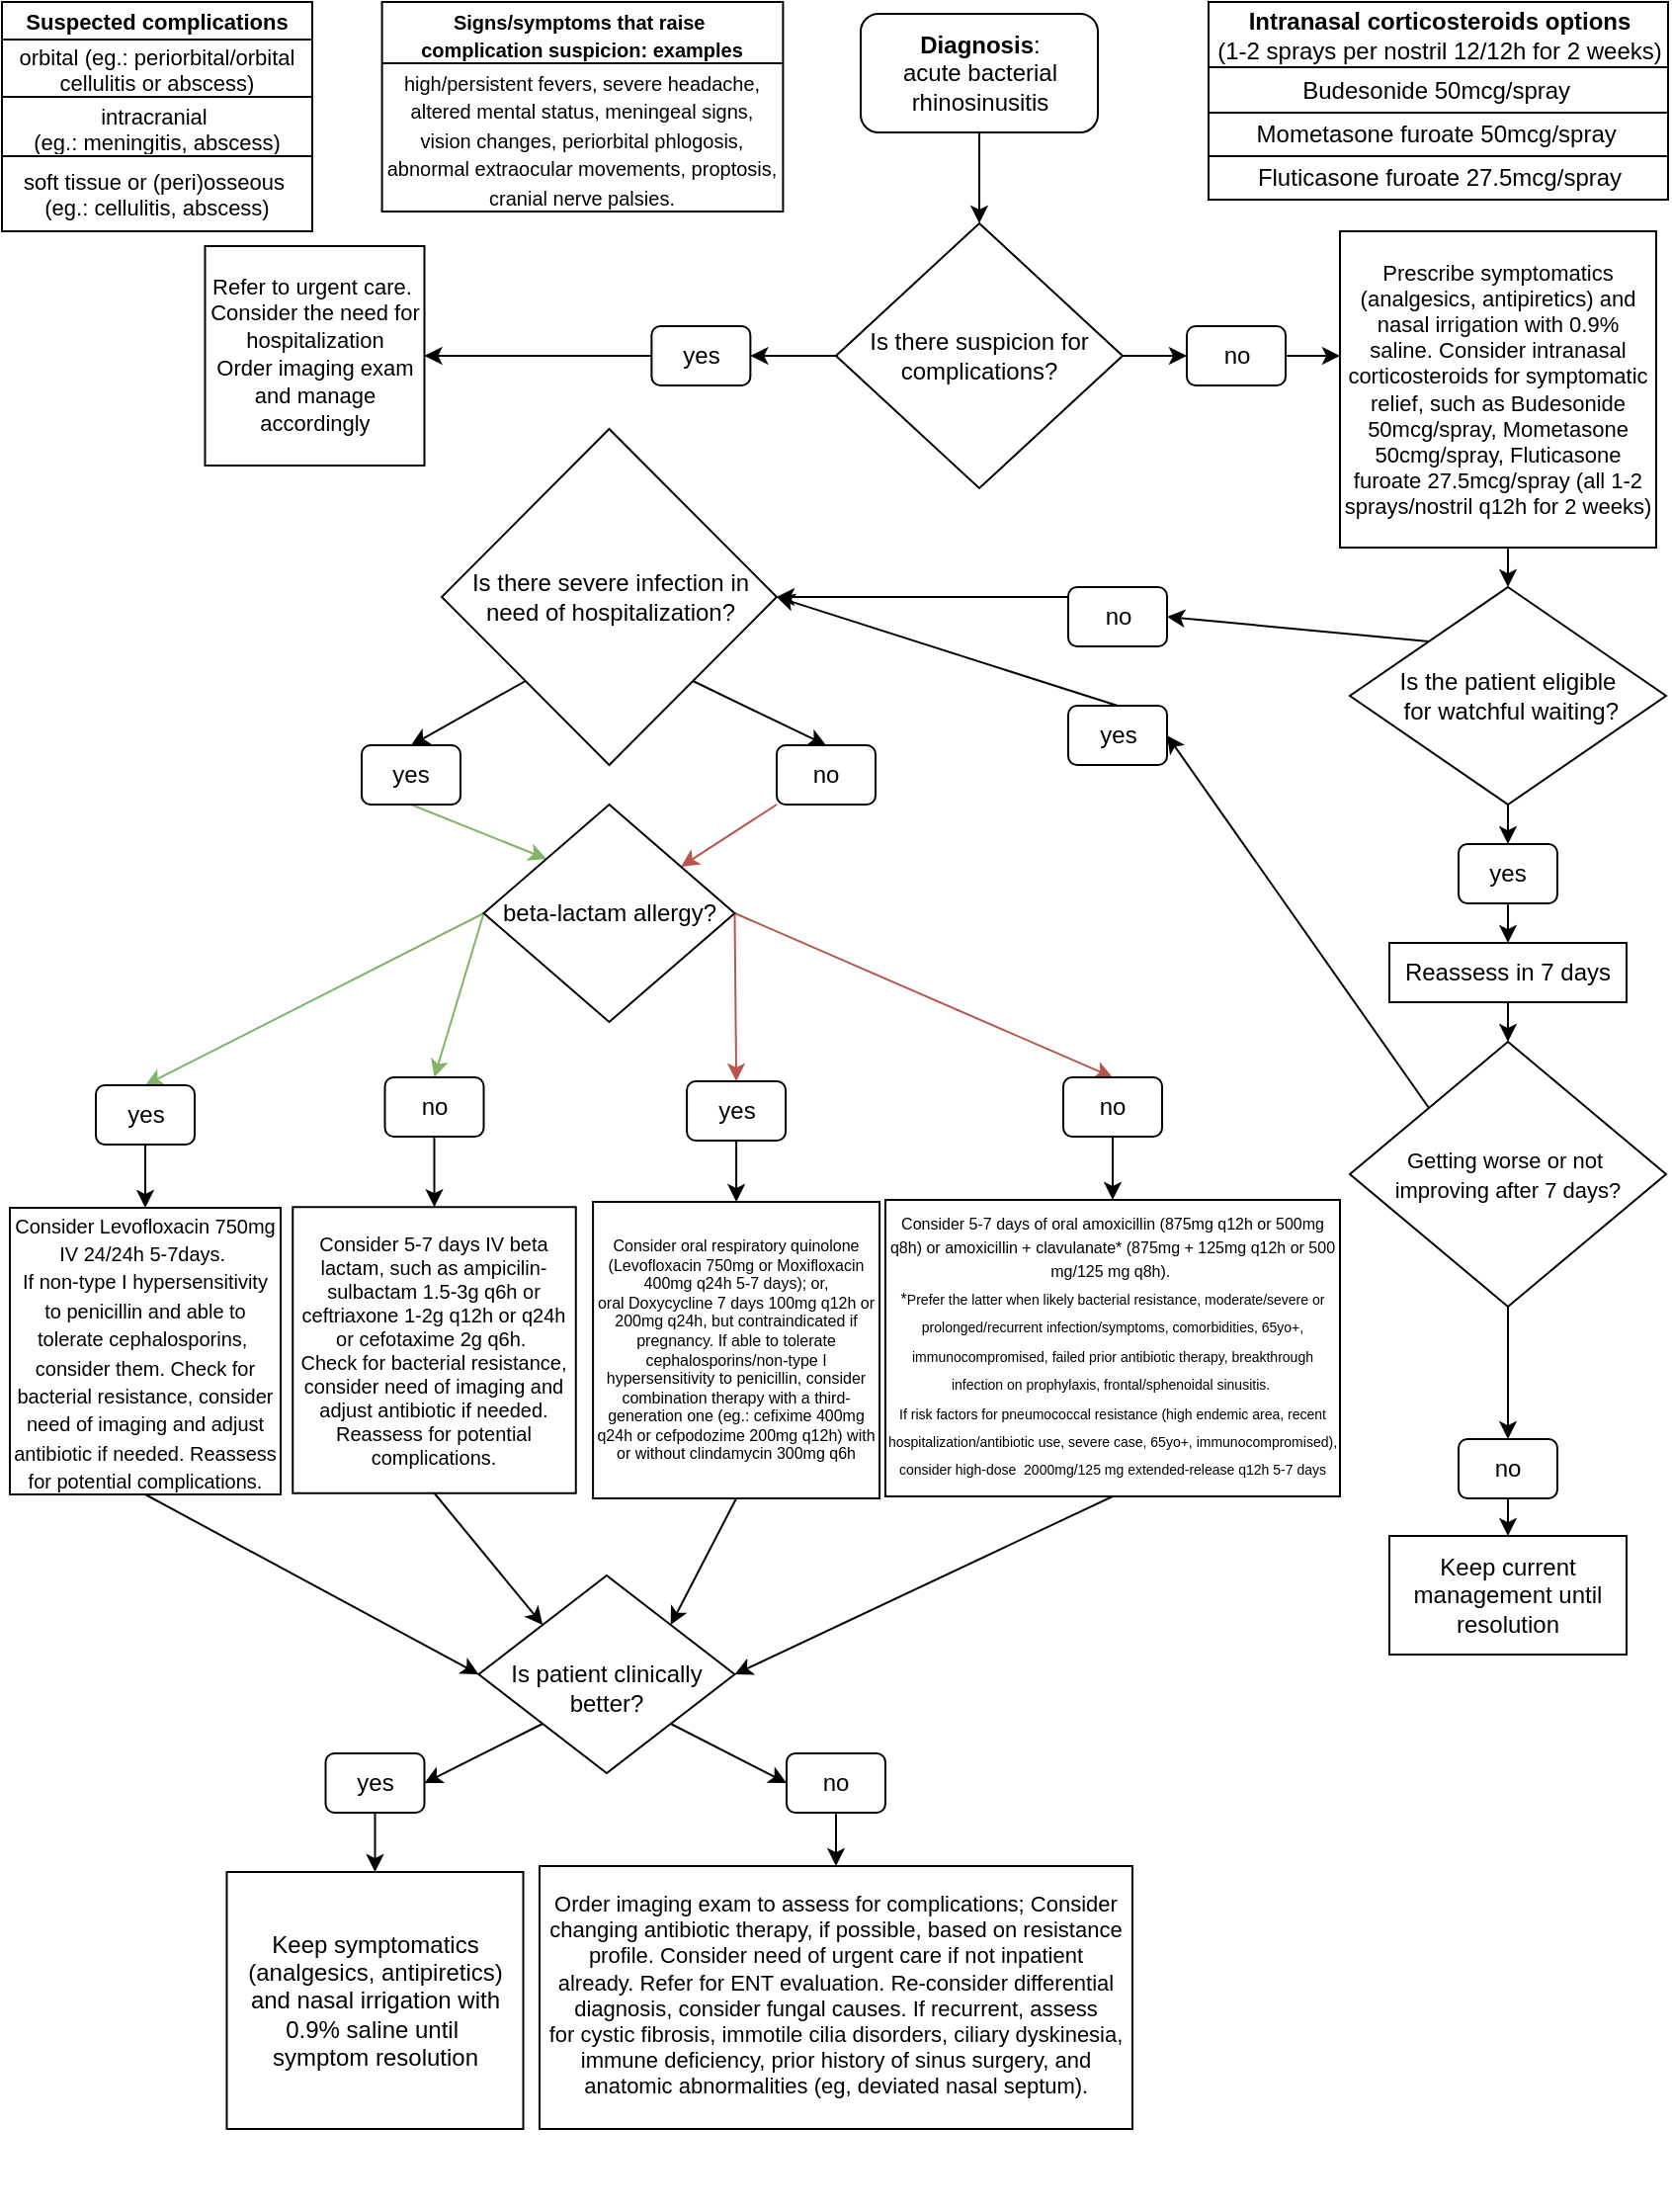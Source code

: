 <mxfile version="24.7.17">
  <diagram name="Page-1" id="KLtd4MFQh9ZuT6rouaQ0">
    <mxGraphModel dx="1224" dy="746" grid="1" gridSize="10" guides="1" tooltips="1" connect="1" arrows="1" fold="1" page="1" pageScale="1" pageWidth="850" pageHeight="1100" math="0" shadow="0">
      <root>
        <mxCell id="0" />
        <mxCell id="1" parent="0" />
        <mxCell id="6oquI3iziqroKtysEFZ_-6" style="rounded=0;orthogonalLoop=1;jettySize=auto;html=1;exitX=1;exitY=1;exitDx=0;exitDy=0;strokeColor=none;" parent="1" source="6oquI3iziqroKtysEFZ_-95" edge="1">
          <mxGeometry relative="1" as="geometry">
            <mxPoint x="651" y="487" as="targetPoint" />
            <mxPoint x="761" y="305" as="sourcePoint" />
          </mxGeometry>
        </mxCell>
        <mxCell id="lL0XIrcGaY90vHGLS-17-4" style="edgeStyle=orthogonalEdgeStyle;rounded=0;orthogonalLoop=1;jettySize=auto;html=1;exitX=0.5;exitY=1;exitDx=0;exitDy=0;entryX=0.5;entryY=0;entryDx=0;entryDy=0;" parent="1" source="6oquI3iziqroKtysEFZ_-29" target="6oquI3iziqroKtysEFZ_-83" edge="1">
          <mxGeometry relative="1" as="geometry" />
        </mxCell>
        <mxCell id="6oquI3iziqroKtysEFZ_-29" value="&lt;b&gt;&amp;nbsp; &amp;nbsp; &amp;nbsp; &amp;nbsp; Diagnosis&lt;/b&gt;: &amp;nbsp; &amp;nbsp; &amp;nbsp; &amp;nbsp; acute bacterial rhinosinusitis" style="rounded=1;whiteSpace=wrap;html=1;align=center;" parent="1" vertex="1">
          <mxGeometry x="437.5" y="10" width="120" height="60" as="geometry" />
        </mxCell>
        <mxCell id="lL0XIrcGaY90vHGLS-17-32" style="edgeStyle=orthogonalEdgeStyle;rounded=0;orthogonalLoop=1;jettySize=auto;html=1;exitX=0;exitY=0.5;exitDx=0;exitDy=0;entryX=1;entryY=0.5;entryDx=0;entryDy=0;" parent="1" source="6oquI3iziqroKtysEFZ_-83" target="6oquI3iziqroKtysEFZ_-84" edge="1">
          <mxGeometry relative="1" as="geometry" />
        </mxCell>
        <mxCell id="lL0XIrcGaY90vHGLS-17-33" style="edgeStyle=orthogonalEdgeStyle;rounded=0;orthogonalLoop=1;jettySize=auto;html=1;exitX=1;exitY=0.5;exitDx=0;exitDy=0;" parent="1" source="6oquI3iziqroKtysEFZ_-83" target="6oquI3iziqroKtysEFZ_-85" edge="1">
          <mxGeometry relative="1" as="geometry" />
        </mxCell>
        <mxCell id="6oquI3iziqroKtysEFZ_-83" value="Is there suspicion for complications?" style="rhombus;whiteSpace=wrap;html=1;" parent="1" vertex="1">
          <mxGeometry x="425" y="116" width="145" height="134" as="geometry" />
        </mxCell>
        <mxCell id="lL0XIrcGaY90vHGLS-17-11" style="edgeStyle=orthogonalEdgeStyle;rounded=0;orthogonalLoop=1;jettySize=auto;html=1;exitX=0;exitY=0.5;exitDx=0;exitDy=0;entryX=1;entryY=0.5;entryDx=0;entryDy=0;" parent="1" source="6oquI3iziqroKtysEFZ_-84" target="6oquI3iziqroKtysEFZ_-91" edge="1">
          <mxGeometry relative="1" as="geometry" />
        </mxCell>
        <mxCell id="6oquI3iziqroKtysEFZ_-84" value="yes" style="rounded=1;whiteSpace=wrap;html=1;" parent="1" vertex="1">
          <mxGeometry x="331.69" y="168" width="50" height="30" as="geometry" />
        </mxCell>
        <mxCell id="6oquI3iziqroKtysEFZ_-85" value="no" style="rounded=1;whiteSpace=wrap;html=1;" parent="1" vertex="1">
          <mxGeometry x="602.5" y="168" width="50" height="30" as="geometry" />
        </mxCell>
        <mxCell id="6oquI3iziqroKtysEFZ_-91" value="&lt;div style=&quot;font-size: 11px;&quot;&gt;&lt;font style=&quot;font-size: 11px;&quot;&gt;Refer to urgent care.&amp;nbsp;&lt;/font&gt;&lt;/div&gt;&lt;div style=&quot;font-size: 11px;&quot;&gt;&lt;font style=&quot;font-size: 11px;&quot;&gt;Consider the need for hospitalization&lt;/font&gt;&lt;/div&gt;&lt;font style=&quot;font-size: 11px;&quot;&gt;Order imaging exam and manage accordingly&lt;/font&gt;" style="whiteSpace=wrap;html=1;aspect=fixed;" parent="1" vertex="1">
          <mxGeometry x="105.75" y="127.5" width="111" height="111" as="geometry" />
        </mxCell>
        <mxCell id="lL0XIrcGaY90vHGLS-17-40" style="edgeStyle=orthogonalEdgeStyle;rounded=0;orthogonalLoop=1;jettySize=auto;html=1;exitX=0.5;exitY=1;exitDx=0;exitDy=0;entryX=0.5;entryY=0;entryDx=0;entryDy=0;" parent="1" source="6oquI3iziqroKtysEFZ_-94" target="6oquI3iziqroKtysEFZ_-95" edge="1">
          <mxGeometry relative="1" as="geometry" />
        </mxCell>
        <mxCell id="lL0XIrcGaY90vHGLS-17-98" style="rounded=0;orthogonalLoop=1;jettySize=auto;html=1;exitX=0;exitY=0;exitDx=0;exitDy=0;entryX=1;entryY=0.5;entryDx=0;entryDy=0;" parent="1" source="6oquI3iziqroKtysEFZ_-94" target="6oquI3iziqroKtysEFZ_-96" edge="1">
          <mxGeometry relative="1" as="geometry" />
        </mxCell>
        <mxCell id="6oquI3iziqroKtysEFZ_-94" value="Is the patient eligible&lt;div&gt;&amp;nbsp;for watchful waiting?&lt;/div&gt;" style="rhombus;whiteSpace=wrap;html=1;" parent="1" vertex="1">
          <mxGeometry x="685" y="300" width="160" height="110" as="geometry" />
        </mxCell>
        <mxCell id="lL0XIrcGaY90vHGLS-17-50" style="edgeStyle=orthogonalEdgeStyle;rounded=0;orthogonalLoop=1;jettySize=auto;html=1;exitX=0;exitY=0.5;exitDx=0;exitDy=0;entryX=1;entryY=0.5;entryDx=0;entryDy=0;" parent="1" source="6oquI3iziqroKtysEFZ_-96" target="l2N7j59_v2V8E63CawsU-12" edge="1">
          <mxGeometry relative="1" as="geometry">
            <Array as="points">
              <mxPoint x="543" y="305" />
            </Array>
          </mxGeometry>
        </mxCell>
        <mxCell id="6oquI3iziqroKtysEFZ_-96" value="no" style="rounded=1;whiteSpace=wrap;html=1;" parent="1" vertex="1">
          <mxGeometry x="542.5" y="300" width="50" height="30" as="geometry" />
        </mxCell>
        <mxCell id="lL0XIrcGaY90vHGLS-17-38" style="edgeStyle=orthogonalEdgeStyle;rounded=0;orthogonalLoop=1;jettySize=auto;html=1;exitX=0.5;exitY=1;exitDx=0;exitDy=0;entryX=0.5;entryY=0;entryDx=0;entryDy=0;" parent="1" source="6oquI3iziqroKtysEFZ_-99" target="6oquI3iziqroKtysEFZ_-94" edge="1">
          <mxGeometry relative="1" as="geometry" />
        </mxCell>
        <mxCell id="6oquI3iziqroKtysEFZ_-99" value="&lt;div style=&quot;font-size: 11px;&quot;&gt;&lt;span style=&quot;background-color: initial;&quot;&gt;Prescribe symptomatics&lt;/span&gt;&lt;br&gt;&lt;/div&gt;&lt;div style=&quot;font-size: 11px;&quot;&gt;&lt;font style=&quot;font-size: 11px;&quot;&gt;(analgesics, antipiretics) and nasal irrigation with 0.9% saline.&amp;nbsp;&lt;/font&gt;&lt;span style=&quot;text-align: start; background-color: initial;&quot;&gt;Consider intranasal corticosteroids for symptomatic relief, such as Budesonide 50mcg/spray,&amp;nbsp;&lt;/span&gt;&lt;span style=&quot;background-color: initial; text-align: start;&quot;&gt;Mometasone 50cmg/spray, Fluticasone furoate 27.5mcg/spray (all 1-2 sprays/nostril q12h for 2 weeks)&lt;/span&gt;&lt;/div&gt;" style="whiteSpace=wrap;html=1;aspect=fixed;align=center;" parent="1" vertex="1">
          <mxGeometry x="680" y="120" width="160" height="160" as="geometry" />
        </mxCell>
        <mxCell id="lL0XIrcGaY90vHGLS-17-42" style="edgeStyle=orthogonalEdgeStyle;rounded=0;orthogonalLoop=1;jettySize=auto;html=1;exitX=0.5;exitY=1;exitDx=0;exitDy=0;entryX=0.5;entryY=0;entryDx=0;entryDy=0;" parent="1" source="l2N7j59_v2V8E63CawsU-1" target="l2N7j59_v2V8E63CawsU-3" edge="1">
          <mxGeometry relative="1" as="geometry" />
        </mxCell>
        <mxCell id="lL0XIrcGaY90vHGLS-17-99" style="rounded=0;orthogonalLoop=1;jettySize=auto;html=1;exitX=0;exitY=0;exitDx=0;exitDy=0;entryX=1;entryY=0.5;entryDx=0;entryDy=0;" parent="1" source="l2N7j59_v2V8E63CawsU-1" target="l2N7j59_v2V8E63CawsU-2" edge="1">
          <mxGeometry relative="1" as="geometry" />
        </mxCell>
        <mxCell id="l2N7j59_v2V8E63CawsU-1" value="&lt;font style=&quot;font-size: 11px;&quot;&gt;Getting worse or&amp;nbsp;&lt;/font&gt;&lt;span style=&quot;font-size: 11px; background-color: initial;&quot;&gt;not&amp;nbsp;&lt;/span&gt;&lt;div&gt;&lt;span style=&quot;font-size: 11px; background-color: initial;&quot;&gt;improving after 7 days?&lt;/span&gt;&lt;/div&gt;" style="rhombus;whiteSpace=wrap;html=1;" parent="1" vertex="1">
          <mxGeometry x="685" y="530" width="160" height="134" as="geometry" />
        </mxCell>
        <mxCell id="lL0XIrcGaY90vHGLS-17-49" style="rounded=0;orthogonalLoop=1;jettySize=auto;html=1;exitX=0.5;exitY=0;exitDx=0;exitDy=0;entryX=1;entryY=0.5;entryDx=0;entryDy=0;" parent="1" source="l2N7j59_v2V8E63CawsU-2" target="l2N7j59_v2V8E63CawsU-12" edge="1">
          <mxGeometry relative="1" as="geometry" />
        </mxCell>
        <mxCell id="l2N7j59_v2V8E63CawsU-2" value="yes" style="rounded=1;whiteSpace=wrap;html=1;" parent="1" vertex="1">
          <mxGeometry x="542.5" y="360" width="50" height="30" as="geometry" />
        </mxCell>
        <mxCell id="lL0XIrcGaY90vHGLS-17-43" style="edgeStyle=orthogonalEdgeStyle;rounded=0;orthogonalLoop=1;jettySize=auto;html=1;exitX=0.5;exitY=1;exitDx=0;exitDy=0;entryX=0.5;entryY=0;entryDx=0;entryDy=0;" parent="1" source="l2N7j59_v2V8E63CawsU-3" target="l2N7j59_v2V8E63CawsU-6" edge="1">
          <mxGeometry relative="1" as="geometry" />
        </mxCell>
        <mxCell id="l2N7j59_v2V8E63CawsU-3" value="no" style="rounded=1;whiteSpace=wrap;html=1;" parent="1" vertex="1">
          <mxGeometry x="740" y="731" width="50" height="30" as="geometry" />
        </mxCell>
        <mxCell id="l2N7j59_v2V8E63CawsU-6" value="Keep current management until resolution" style="rounded=0;whiteSpace=wrap;html=1;" parent="1" vertex="1">
          <mxGeometry x="705" y="780" width="120" height="60" as="geometry" />
        </mxCell>
        <mxCell id="l2N7j59_v2V8E63CawsU-20" style="rounded=0;orthogonalLoop=1;jettySize=auto;html=1;exitX=0;exitY=1;exitDx=0;exitDy=0;entryX=0.5;entryY=0;entryDx=0;entryDy=0;" parent="1" source="l2N7j59_v2V8E63CawsU-12" target="l2N7j59_v2V8E63CawsU-15" edge="1">
          <mxGeometry relative="1" as="geometry" />
        </mxCell>
        <mxCell id="l2N7j59_v2V8E63CawsU-21" style="rounded=0;orthogonalLoop=1;jettySize=auto;html=1;exitX=1;exitY=1;exitDx=0;exitDy=0;entryX=0.5;entryY=0;entryDx=0;entryDy=0;" parent="1" source="l2N7j59_v2V8E63CawsU-12" target="l2N7j59_v2V8E63CawsU-16" edge="1">
          <mxGeometry relative="1" as="geometry" />
        </mxCell>
        <mxCell id="l2N7j59_v2V8E63CawsU-12" value="Is there severe infection in&lt;div&gt;need of hospitalization?&lt;/div&gt;" style="rhombus;whiteSpace=wrap;html=1;" parent="1" vertex="1">
          <mxGeometry x="225.5" y="220" width="169.5" height="170" as="geometry" />
        </mxCell>
        <mxCell id="lL0XIrcGaY90vHGLS-17-52" style="rounded=0;orthogonalLoop=1;jettySize=auto;html=1;exitX=0.5;exitY=1;exitDx=0;exitDy=0;entryX=0;entryY=0;entryDx=0;entryDy=0;fillColor=#d5e8d4;strokeColor=#82b366;" parent="1" source="l2N7j59_v2V8E63CawsU-15" target="l2N7j59_v2V8E63CawsU-17" edge="1">
          <mxGeometry relative="1" as="geometry" />
        </mxCell>
        <mxCell id="l2N7j59_v2V8E63CawsU-15" value="yes" style="rounded=1;whiteSpace=wrap;html=1;" parent="1" vertex="1">
          <mxGeometry x="185" y="380" width="50" height="30" as="geometry" />
        </mxCell>
        <mxCell id="l2N7j59_v2V8E63CawsU-25" style="rounded=0;orthogonalLoop=1;jettySize=auto;html=1;exitX=0;exitY=1;exitDx=0;exitDy=0;fillColor=#f8cecc;strokeColor=#b85450;" parent="1" source="l2N7j59_v2V8E63CawsU-16" target="l2N7j59_v2V8E63CawsU-17" edge="1">
          <mxGeometry relative="1" as="geometry" />
        </mxCell>
        <mxCell id="l2N7j59_v2V8E63CawsU-16" value="no" style="rounded=1;whiteSpace=wrap;html=1;" parent="1" vertex="1">
          <mxGeometry x="395" y="380" width="50" height="30" as="geometry" />
        </mxCell>
        <mxCell id="l2N7j59_v2V8E63CawsU-30" style="rounded=0;orthogonalLoop=1;jettySize=auto;html=1;exitX=0;exitY=0.5;exitDx=0;exitDy=0;entryX=0.5;entryY=0;entryDx=0;entryDy=0;fillColor=#d5e8d4;strokeColor=#82b366;" parent="1" source="l2N7j59_v2V8E63CawsU-17" target="l2N7j59_v2V8E63CawsU-29" edge="1">
          <mxGeometry relative="1" as="geometry" />
        </mxCell>
        <mxCell id="l2N7j59_v2V8E63CawsU-31" style="rounded=0;orthogonalLoop=1;jettySize=auto;html=1;entryX=0.5;entryY=0;entryDx=0;entryDy=0;exitX=0;exitY=0.5;exitDx=0;exitDy=0;fillColor=#d5e8d4;strokeColor=#82b366;" parent="1" source="l2N7j59_v2V8E63CawsU-17" target="l2N7j59_v2V8E63CawsU-28" edge="1">
          <mxGeometry relative="1" as="geometry">
            <mxPoint x="321" y="1291" as="targetPoint" />
            <mxPoint x="100" y="501" as="sourcePoint" />
          </mxGeometry>
        </mxCell>
        <mxCell id="l2N7j59_v2V8E63CawsU-32" style="rounded=0;orthogonalLoop=1;jettySize=auto;html=1;exitX=1;exitY=0.5;exitDx=0;exitDy=0;entryX=0.5;entryY=0;entryDx=0;entryDy=0;fillColor=#f8cecc;strokeColor=#b85450;" parent="1" source="l2N7j59_v2V8E63CawsU-17" target="l2N7j59_v2V8E63CawsU-26" edge="1">
          <mxGeometry relative="1" as="geometry">
            <mxPoint x="481" y="1291" as="targetPoint" />
          </mxGeometry>
        </mxCell>
        <mxCell id="l2N7j59_v2V8E63CawsU-33" style="rounded=0;orthogonalLoop=1;jettySize=auto;html=1;exitX=1;exitY=0.5;exitDx=0;exitDy=0;entryX=0.5;entryY=0;entryDx=0;entryDy=0;fillColor=#f8cecc;strokeColor=#b85450;" parent="1" source="l2N7j59_v2V8E63CawsU-17" target="l2N7j59_v2V8E63CawsU-27" edge="1">
          <mxGeometry relative="1" as="geometry" />
        </mxCell>
        <mxCell id="l2N7j59_v2V8E63CawsU-17" value="beta-lactam allergy?" style="rhombus;whiteSpace=wrap;html=1;" parent="1" vertex="1">
          <mxGeometry x="246.75" y="410" width="127" height="110" as="geometry" />
        </mxCell>
        <mxCell id="lL0XIrcGaY90vHGLS-17-85" style="edgeStyle=orthogonalEdgeStyle;rounded=0;orthogonalLoop=1;jettySize=auto;html=1;exitX=0.5;exitY=1;exitDx=0;exitDy=0;entryX=0.5;entryY=0;entryDx=0;entryDy=0;" parent="1" source="l2N7j59_v2V8E63CawsU-26" target="l2N7j59_v2V8E63CawsU-40" edge="1">
          <mxGeometry relative="1" as="geometry" />
        </mxCell>
        <mxCell id="l2N7j59_v2V8E63CawsU-26" value="yes" style="rounded=1;whiteSpace=wrap;html=1;" parent="1" vertex="1">
          <mxGeometry x="349.55" y="550" width="50" height="30" as="geometry" />
        </mxCell>
        <mxCell id="lL0XIrcGaY90vHGLS-17-86" style="edgeStyle=orthogonalEdgeStyle;rounded=0;orthogonalLoop=1;jettySize=auto;html=1;exitX=0.5;exitY=1;exitDx=0;exitDy=0;entryX=0.5;entryY=0;entryDx=0;entryDy=0;" parent="1" source="l2N7j59_v2V8E63CawsU-27" target="l2N7j59_v2V8E63CawsU-41" edge="1">
          <mxGeometry relative="1" as="geometry" />
        </mxCell>
        <mxCell id="l2N7j59_v2V8E63CawsU-27" value="no" style="rounded=1;whiteSpace=wrap;html=1;" parent="1" vertex="1">
          <mxGeometry x="540" y="548" width="50" height="30" as="geometry" />
        </mxCell>
        <mxCell id="l2N7j59_v2V8E63CawsU-37" style="rounded=0;orthogonalLoop=1;jettySize=auto;html=1;exitX=0.5;exitY=1;exitDx=0;exitDy=0;entryX=0.5;entryY=0;entryDx=0;entryDy=0;" parent="1" source="l2N7j59_v2V8E63CawsU-28" target="l2N7j59_v2V8E63CawsU-38" edge="1">
          <mxGeometry relative="1" as="geometry">
            <mxPoint x="308" y="1461" as="targetPoint" />
          </mxGeometry>
        </mxCell>
        <mxCell id="l2N7j59_v2V8E63CawsU-28" value="yes" style="rounded=1;whiteSpace=wrap;html=1;" parent="1" vertex="1">
          <mxGeometry x="50.5" y="552" width="50" height="30" as="geometry" />
        </mxCell>
        <mxCell id="l2N7j59_v2V8E63CawsU-36" style="rounded=0;orthogonalLoop=1;jettySize=auto;html=1;exitX=0.5;exitY=1;exitDx=0;exitDy=0;entryX=0.5;entryY=0;entryDx=0;entryDy=0;" parent="1" source="l2N7j59_v2V8E63CawsU-29" target="l2N7j59_v2V8E63CawsU-39" edge="1">
          <mxGeometry relative="1" as="geometry">
            <mxPoint x="390.222" y="1461" as="targetPoint" />
          </mxGeometry>
        </mxCell>
        <mxCell id="l2N7j59_v2V8E63CawsU-29" value="no" style="rounded=1;whiteSpace=wrap;html=1;" parent="1" vertex="1">
          <mxGeometry x="196.76" y="548" width="50" height="30" as="geometry" />
        </mxCell>
        <mxCell id="l2N7j59_v2V8E63CawsU-43" style="rounded=0;orthogonalLoop=1;jettySize=auto;html=1;exitX=0.5;exitY=1;exitDx=0;exitDy=0;entryX=0;entryY=0.5;entryDx=0;entryDy=0;" parent="1" source="l2N7j59_v2V8E63CawsU-38" target="l2N7j59_v2V8E63CawsU-42" edge="1">
          <mxGeometry relative="1" as="geometry" />
        </mxCell>
        <mxCell id="l2N7j59_v2V8E63CawsU-38" value="&lt;font style=&quot;font-size: 10px;&quot;&gt;&lt;font style=&quot;font-size: 10px;&quot;&gt;Consider Levofloxacin 750mg IV 24/24h 5-7days.&amp;nbsp;&lt;/font&gt;&lt;/font&gt;&lt;div&gt;&lt;font style=&quot;font-size: 10px;&quot;&gt;&lt;font style=&quot;font-size: 10px;&quot;&gt;I&lt;/font&gt;&lt;span style=&quot;text-align: start;&quot;&gt;f non-type I hypersensitivity to penicillin and&amp;nbsp;&lt;/span&gt;&lt;span style=&quot;text-align: start;&quot;&gt;able to tolerate cephalosporins,&lt;/span&gt;&lt;span style=&quot;text-align: start;&quot;&gt;&amp;nbsp;&lt;/span&gt;&lt;/font&gt;&lt;/div&gt;&lt;div&gt;&lt;font style=&quot;font-size: 10px;&quot;&gt;&lt;span style=&quot;text-align: start;&quot;&gt;consider them. C&lt;/span&gt;&lt;/font&gt;&lt;span style=&quot;font-size: 10px; background-color: initial;&quot;&gt;heck for bacterial resistance, consider need of imaging and adjust antibiotic if needed. Reassess for potential complications.&lt;/span&gt;&lt;/div&gt;" style="rounded=0;whiteSpace=wrap;html=1;" parent="1" vertex="1">
          <mxGeometry x="7" y="614" width="137" height="145" as="geometry" />
        </mxCell>
        <mxCell id="l2N7j59_v2V8E63CawsU-39" value="&lt;div style=&quot;font-size: 10px;&quot;&gt;&lt;font style=&quot;font-size: 10px;&quot;&gt;&lt;span style=&quot;background-color: initial;&quot;&gt;&lt;br&gt;&lt;/span&gt;&lt;/font&gt;&lt;/div&gt;&lt;div style=&quot;font-size: 10px;&quot;&gt;&lt;span style=&quot;background-color: initial;&quot;&gt;Consider&lt;/span&gt;&lt;font style=&quot;background-color: initial;&quot;&gt;&amp;nbsp;5-7 days IV&amp;nbsp;&lt;/font&gt;&lt;span style=&quot;background-color: initial;&quot;&gt;beta lactam, such as&amp;nbsp;&lt;/span&gt;&lt;span style=&quot;background-color: initial;&quot;&gt;ampicilin-sulbactam&amp;nbsp;&lt;/span&gt;&lt;span style=&quot;background-color: initial;&quot;&gt;1.5-3g q6h or&lt;/span&gt;&lt;/div&gt;&lt;div style=&quot;font-size: 10px;&quot;&gt;&lt;span style=&quot;background-color: initial;&quot;&gt;&lt;font style=&quot;font-size: 10px;&quot;&gt;ceftriaxone&amp;nbsp;&lt;/font&gt;&lt;/span&gt;&lt;span style=&quot;background-color: initial;&quot;&gt;1-2g&amp;nbsp;&lt;/span&gt;&lt;span style=&quot;background-color: initial;&quot;&gt;q12h or q24h or&amp;nbsp;&lt;/span&gt;&lt;font style=&quot;background-color: initial;&quot;&gt;cefotaxime 2g q6h.&lt;/font&gt;&lt;span style=&quot;background-color: initial;&quot;&gt;&amp;nbsp;&lt;/span&gt;&lt;/div&gt;&lt;div style=&quot;font-size: 10px;&quot;&gt;&lt;div style=&quot;&quot;&gt;&lt;font style=&quot;font-size: 10px;&quot;&gt;C&lt;span style=&quot;background-color: initial;&quot;&gt;heck for bacterial resistance, consider need of imaging and adjust antibiotic if needed.&lt;/span&gt;&lt;/font&gt;&lt;/div&gt;&lt;div style=&quot;&quot;&gt;&lt;font style=&quot;font-size: 10px;&quot;&gt;&lt;span style=&quot;background-color: initial;&quot;&gt;Reassess for potential complications.&lt;/span&gt;&lt;/font&gt;&lt;/div&gt;&lt;div style=&quot;&quot;&gt;&lt;div style=&quot;&quot;&gt;&lt;div style=&quot;text-align: justify;&quot;&gt;&lt;br&gt;&lt;/div&gt;&lt;/div&gt;&lt;/div&gt;&lt;/div&gt;" style="rounded=0;whiteSpace=wrap;html=1;" parent="1" vertex="1">
          <mxGeometry x="150.13" y="613.62" width="143.25" height="144.75" as="geometry" />
        </mxCell>
        <mxCell id="l2N7j59_v2V8E63CawsU-46" style="rounded=0;orthogonalLoop=1;jettySize=auto;html=1;exitX=0.5;exitY=1;exitDx=0;exitDy=0;entryX=1;entryY=0;entryDx=0;entryDy=0;" parent="1" source="l2N7j59_v2V8E63CawsU-40" target="l2N7j59_v2V8E63CawsU-42" edge="1">
          <mxGeometry relative="1" as="geometry" />
        </mxCell>
        <mxCell id="l2N7j59_v2V8E63CawsU-40" value="&lt;div style=&quot;font-size: 8px;&quot;&gt;&lt;font style=&quot;font-size: 8px;&quot;&gt;&lt;span style=&quot;background-color: initial;&quot;&gt;Consider oral respiratory quinolone&lt;/span&gt;&lt;br&gt;&lt;/font&gt;&lt;/div&gt;&lt;div style=&quot;font-size: 8px;&quot;&gt;&lt;font style=&quot;font-size: 8px;&quot;&gt;&lt;font style=&quot;font-size: 8px;&quot;&gt;&lt;span style=&quot;text-align: start; background-color: initial;&quot;&gt;&lt;font style=&quot;font-size: 8px;&quot; face=&quot;Helvetica&quot;&gt;(Levofloxacin 750mg or Moxifloxacin 400mg&amp;nbsp;&lt;/font&gt;&lt;/span&gt;&lt;/font&gt;&lt;span style=&quot;background-color: initial; text-align: start;&quot;&gt;q24h 5-7 days);&amp;nbsp;&lt;/span&gt;&lt;span style=&quot;background-color: initial; text-align: start;&quot;&gt;&lt;font style=&quot;font-size: 8px;&quot; face=&quot;Helvetica&quot;&gt;or, oral&amp;nbsp;&lt;/font&gt;&lt;/span&gt;&lt;span style=&quot;background-color: initial; text-align: start;&quot;&gt;&lt;font style=&quot;font-size: 8px;&quot; face=&quot;Helvetica&quot;&gt;Doxycycline 7 days 100mg q12h or 200mg q24h, but contraindicated if pregnancy.&amp;nbsp;&lt;/font&gt;&lt;/span&gt;&lt;span style=&quot;background-color: initial; text-align: start;&quot;&gt;If able to tolerate cephalosporins/non-type I hypersensitivity to penicillin, consider combination therapy with a third-generation one (eg.: cefixime 400mg q24h or cefpodozime 200mg q12h) with or without clindamycin 300mg q6h&lt;/span&gt;&lt;/font&gt;&lt;/div&gt;" style="rounded=0;whiteSpace=wrap;html=1;" parent="1" vertex="1">
          <mxGeometry x="302.05" y="611" width="145" height="150" as="geometry" />
        </mxCell>
        <mxCell id="l2N7j59_v2V8E63CawsU-47" style="rounded=0;orthogonalLoop=1;jettySize=auto;html=1;exitX=0.5;exitY=1;exitDx=0;exitDy=0;entryX=1;entryY=0.5;entryDx=0;entryDy=0;" parent="1" source="l2N7j59_v2V8E63CawsU-41" target="l2N7j59_v2V8E63CawsU-42" edge="1">
          <mxGeometry relative="1" as="geometry">
            <mxPoint x="470" y="1091" as="targetPoint" />
          </mxGeometry>
        </mxCell>
        <mxCell id="l2N7j59_v2V8E63CawsU-41" value="&lt;p style=&quot;margin: 0in; font-size: 10px;&quot; class=&quot;MsoNormal&quot;&gt;&lt;font style=&quot;background-color: initial; font-size: 8px;&quot;&gt;&lt;font face=&quot;Helvetica&quot;&gt;&lt;br&gt;&lt;/font&gt;&lt;/font&gt;&lt;/p&gt;&lt;p style=&quot;margin: 0in; font-size: 10px;&quot; class=&quot;MsoNormal&quot;&gt;&lt;font style=&quot;background-color: initial; font-size: 8px;&quot;&gt;&lt;font face=&quot;Helvetica&quot;&gt;Consider 5-7 days of oral a&lt;/font&gt;&lt;/font&gt;&lt;font style=&quot;background-color: initial; font-size: 8px;&quot;&gt;&lt;span style=&quot;text-indent: -0.25in; background-color: initial;&quot;&gt;&lt;font face=&quot;Helvetica&quot;&gt;moxicillin (&lt;/font&gt;&lt;/span&gt;&lt;/font&gt;&lt;span style=&quot;background-color: initial; font-size: 8px; text-indent: -0.25in;&quot;&gt;875mg q12h or 500mg q8h) or &lt;/span&gt;&lt;span style=&quot;background-color: initial; font-size: 8px; text-indent: -0.25in;&quot;&gt;&lt;font face=&quot;Helvetica&quot;&gt;amoxicillin + clavulanate* (875mg + 125mg q12h or 500 mg/125 mg q8h).&amp;nbsp;&lt;/font&gt;&lt;/span&gt;&lt;br&gt;&lt;/p&gt;&lt;p style=&quot;margin: 0in;&quot; class=&quot;MsoNormal&quot;&gt;&lt;span style=&quot;background-color: initial; text-indent: -24px; font-size: 8px;&quot;&gt;*&lt;/span&gt;&lt;span style=&quot;font-size: 7px; background-color: initial; text-indent: -24px;&quot;&gt;Prefer the latter when likely bacterial resistance, moderate/severe or prolonged/recurrent infection/symptoms, comorbidities,&amp;nbsp;&lt;/span&gt;&lt;span style=&quot;background-color: initial; font-size: 7px; text-indent: -24px;&quot;&gt;65yo+, immunocompromised,&amp;nbsp;&lt;/span&gt;&lt;span style=&quot;background-color: initial; font-size: 7px; text-indent: -24px;&quot;&gt;failed prior antibiotic therapy, breakthrough infection&amp;nbsp;&lt;/span&gt;&lt;span style=&quot;background-color: initial; font-size: 7px; text-indent: -24px;&quot;&gt;on prophylaxis, frontal/sphenoidal sinusitis.&amp;nbsp;&lt;/span&gt;&lt;/p&gt;&lt;p style=&quot;margin: 0in;&quot; class=&quot;MsoNormal&quot;&gt;&lt;span style=&quot;background-color: initial; font-size: 7px;&quot;&gt;If risk factors for pneumococcal resistance (&lt;/span&gt;&lt;span style=&quot;background-color: initial; font-size: 7px;&quot;&gt;high endemic area, recent hospitalization/antibiotic use,&amp;nbsp;&lt;/span&gt;&lt;span style=&quot;background-color: initial; font-size: 7px;&quot;&gt;severe case, 65yo+, immunocompromised&lt;/span&gt;&lt;span style=&quot;background-color: initial; font-size: 7px;&quot;&gt;)&lt;/span&gt;&lt;span style=&quot;background-color: initial; font-size: 7px;&quot;&gt;, consider high-dose&amp;nbsp; 2000mg/125 mg extended-release q12h 5-7 days&lt;/span&gt;&lt;/p&gt;&lt;p style=&quot;margin: 0in;&quot; class=&quot;MsoNormal&quot;&gt;&lt;br&gt;&lt;/p&gt;" style="rounded=0;whiteSpace=wrap;html=1;align=center;" parent="1" vertex="1">
          <mxGeometry x="450" y="610" width="230" height="150" as="geometry" />
        </mxCell>
        <mxCell id="lL0XIrcGaY90vHGLS-17-68" style="rounded=0;orthogonalLoop=1;jettySize=auto;html=1;exitX=0;exitY=1;exitDx=0;exitDy=0;entryX=1;entryY=0.5;entryDx=0;entryDy=0;" parent="1" source="l2N7j59_v2V8E63CawsU-42" target="l2N7j59_v2V8E63CawsU-48" edge="1">
          <mxGeometry relative="1" as="geometry" />
        </mxCell>
        <mxCell id="lL0XIrcGaY90vHGLS-17-71" style="rounded=0;orthogonalLoop=1;jettySize=auto;html=1;exitX=1;exitY=1;exitDx=0;exitDy=0;entryX=0;entryY=0.5;entryDx=0;entryDy=0;" parent="1" source="l2N7j59_v2V8E63CawsU-42" target="l2N7j59_v2V8E63CawsU-49" edge="1">
          <mxGeometry relative="1" as="geometry" />
        </mxCell>
        <mxCell id="l2N7j59_v2V8E63CawsU-42" value="&lt;div&gt;&lt;br&gt;&lt;/div&gt;Is patient clinically better?" style="rhombus;whiteSpace=wrap;html=1;" parent="1" vertex="1">
          <mxGeometry x="244.2" y="800" width="129.55" height="100" as="geometry" />
        </mxCell>
        <mxCell id="l2N7j59_v2V8E63CawsU-44" style="rounded=0;orthogonalLoop=1;jettySize=auto;html=1;exitX=0.5;exitY=1;exitDx=0;exitDy=0;entryX=0;entryY=0;entryDx=0;entryDy=0;" parent="1" source="l2N7j59_v2V8E63CawsU-39" target="l2N7j59_v2V8E63CawsU-42" edge="1">
          <mxGeometry relative="1" as="geometry" />
        </mxCell>
        <mxCell id="lL0XIrcGaY90vHGLS-17-70" style="edgeStyle=orthogonalEdgeStyle;rounded=0;orthogonalLoop=1;jettySize=auto;html=1;exitX=0.5;exitY=1;exitDx=0;exitDy=0;entryX=0.5;entryY=0;entryDx=0;entryDy=0;" parent="1" source="l2N7j59_v2V8E63CawsU-48" target="l2N7j59_v2V8E63CawsU-53" edge="1">
          <mxGeometry relative="1" as="geometry" />
        </mxCell>
        <mxCell id="l2N7j59_v2V8E63CawsU-48" value="yes" style="rounded=1;whiteSpace=wrap;html=1;" parent="1" vertex="1">
          <mxGeometry x="166.75" y="890" width="50" height="30" as="geometry" />
        </mxCell>
        <mxCell id="lL0XIrcGaY90vHGLS-17-72" style="edgeStyle=orthogonalEdgeStyle;rounded=0;orthogonalLoop=1;jettySize=auto;html=1;exitX=0.5;exitY=1;exitDx=0;exitDy=0;entryX=0.5;entryY=0;entryDx=0;entryDy=0;" parent="1" source="l2N7j59_v2V8E63CawsU-49" target="l2N7j59_v2V8E63CawsU-54" edge="1">
          <mxGeometry relative="1" as="geometry" />
        </mxCell>
        <mxCell id="l2N7j59_v2V8E63CawsU-49" value="no" style="rounded=1;whiteSpace=wrap;html=1;" parent="1" vertex="1">
          <mxGeometry x="400" y="890" width="50" height="30" as="geometry" />
        </mxCell>
        <mxCell id="l2N7j59_v2V8E63CawsU-53" value="&lt;div&gt;Keep symptomatics&lt;/div&gt;&lt;div&gt;(analgesics, antipiretics) and nasal irrigation with 0.9% saline until&amp;nbsp;&lt;/div&gt;&lt;div&gt;symptom resolution&lt;/div&gt;" style="rounded=0;whiteSpace=wrap;html=1;" parent="1" vertex="1">
          <mxGeometry x="116.75" y="950" width="150" height="130" as="geometry" />
        </mxCell>
        <mxCell id="l2N7j59_v2V8E63CawsU-54" value="&lt;div style=&quot;font-size: 11px;&quot;&gt;&lt;font style=&quot;font-size: 11px;&quot;&gt;&lt;br&gt;&lt;/font&gt;&lt;/div&gt;&lt;div style=&quot;font-size: 11px;&quot;&gt;&lt;font style=&quot;font-size: 11px;&quot;&gt;&lt;br&gt;&lt;/font&gt;&lt;/div&gt;&lt;div style=&quot;font-size: 11px;&quot;&gt;&lt;font style=&quot;font-size: 11px;&quot;&gt;&lt;br&gt;&lt;/font&gt;&lt;/div&gt;&lt;div style=&quot;font-size: 11px;&quot;&gt;&lt;font style=&quot;font-size: 11px;&quot;&gt;&lt;br&gt;&lt;/font&gt;&lt;/div&gt;&lt;div style=&quot;font-size: 11px;&quot;&gt;&lt;font style=&quot;font-size: 11px;&quot;&gt;&lt;span style=&quot;background-color: initial;&quot;&gt;Order imaging exam to assess for complications;&amp;nbsp;&lt;/span&gt;&lt;span style=&quot;background-color: initial;&quot;&gt;Consider changing antibiotic therapy, if possible, based on resistance profile.&amp;nbsp;&lt;/span&gt;&lt;span style=&quot;background-color: initial;&quot;&gt;Consider need of urgent care if not inpatient already.&amp;nbsp;&lt;/span&gt;&lt;span style=&quot;background-color: initial;&quot;&gt;Refer for ENT evaluation.&amp;nbsp;&lt;/span&gt;&lt;span style=&quot;background-color: initial;&quot;&gt;Re-consider differential diagnosis, c&lt;/span&gt;&lt;span style=&quot;background-color: initial;&quot;&gt;onsider fungal causes.&amp;nbsp;&lt;/span&gt;&lt;span style=&quot;background-color: initial;&quot;&gt;If recurrent, assess for&amp;nbsp;&lt;/span&gt;&lt;span style=&quot;background-color: initial;&quot;&gt;&lt;font style=&quot;font-size: 11px;&quot; face=&quot;Helvetica&quot;&gt;cystic fibrosis, immotile cilia disorders, ciliary dyskinesia, immune deficiency, prior history of sinus surgery, and anatomic abnormalities (eg, deviated nasal septum)&lt;/font&gt;&lt;/span&gt;&lt;span style=&quot;background-color: initial; font-family: TimesNewRomanPSMT;&quot;&gt;.&lt;/span&gt;&lt;/font&gt;&lt;/div&gt;&#x9;&#x9;&lt;font style=&quot;font-size: 11px;&quot;&gt;&lt;br&gt;&#x9;&lt;br&gt;&#x9;&lt;br&gt;&#x9;&#x9;&lt;/font&gt;&lt;div style=&quot;font-size: 11px;&quot;&gt;&lt;br&gt;&lt;/div&gt;" style="rounded=0;whiteSpace=wrap;html=1;" parent="1" vertex="1">
          <mxGeometry x="275" y="947" width="300" height="133" as="geometry" />
        </mxCell>
        <mxCell id="lL0XIrcGaY90vHGLS-17-13" value="" style="shape=table;startSize=0;container=1;collapsible=0;childLayout=tableLayout;" parent="1" vertex="1">
          <mxGeometry x="3" y="4" width="157" height="116" as="geometry" />
        </mxCell>
        <mxCell id="lL0XIrcGaY90vHGLS-17-14" value="" style="shape=tableRow;horizontal=0;startSize=0;swimlaneHead=0;swimlaneBody=0;strokeColor=inherit;top=0;left=0;bottom=0;right=0;collapsible=0;dropTarget=0;fillColor=none;points=[[0,0.5],[1,0.5]];portConstraint=eastwest;" parent="lL0XIrcGaY90vHGLS-17-13" vertex="1">
          <mxGeometry width="157" height="19" as="geometry" />
        </mxCell>
        <mxCell id="lL0XIrcGaY90vHGLS-17-15" value="&lt;b&gt;&lt;font style=&quot;font-size: 11px;&quot;&gt;Suspected complications&lt;/font&gt;&lt;/b&gt;" style="shape=partialRectangle;html=1;whiteSpace=wrap;connectable=0;strokeColor=inherit;overflow=hidden;fillColor=none;top=0;left=0;bottom=0;right=0;pointerEvents=1;" parent="lL0XIrcGaY90vHGLS-17-14" vertex="1">
          <mxGeometry width="157" height="19" as="geometry">
            <mxRectangle width="157" height="19" as="alternateBounds" />
          </mxGeometry>
        </mxCell>
        <mxCell id="lL0XIrcGaY90vHGLS-17-16" value="" style="shape=tableRow;horizontal=0;startSize=0;swimlaneHead=0;swimlaneBody=0;strokeColor=inherit;top=0;left=0;bottom=0;right=0;collapsible=0;dropTarget=0;fillColor=none;points=[[0,0.5],[1,0.5]];portConstraint=eastwest;" parent="lL0XIrcGaY90vHGLS-17-13" vertex="1">
          <mxGeometry y="19" width="157" height="29" as="geometry" />
        </mxCell>
        <mxCell id="lL0XIrcGaY90vHGLS-17-17" value="&lt;div style=&quot;font-size: 11px;&quot; title=&quot;Page 2&quot; class=&quot;page&quot;&gt;&lt;font style=&quot;font-size: 11px;&quot; face=&quot;Helvetica&quot;&gt;orbital&amp;nbsp;&lt;/font&gt;&lt;span style=&quot;background-color: initial;&quot;&gt;(eg.:&amp;nbsp;&lt;/span&gt;&lt;span style=&quot;background-color: initial;&quot;&gt;periorbital/orbital cellulitis or abscess)&lt;/span&gt;&lt;/div&gt;" style="shape=partialRectangle;html=1;whiteSpace=wrap;connectable=0;strokeColor=inherit;overflow=hidden;fillColor=none;top=0;left=0;bottom=0;right=0;pointerEvents=1;" parent="lL0XIrcGaY90vHGLS-17-16" vertex="1">
          <mxGeometry width="157" height="29" as="geometry">
            <mxRectangle width="157" height="29" as="alternateBounds" />
          </mxGeometry>
        </mxCell>
        <mxCell id="lL0XIrcGaY90vHGLS-17-18" value="" style="shape=tableRow;horizontal=0;startSize=0;swimlaneHead=0;swimlaneBody=0;strokeColor=inherit;top=0;left=0;bottom=0;right=0;collapsible=0;dropTarget=0;fillColor=none;points=[[0,0.5],[1,0.5]];portConstraint=eastwest;" parent="lL0XIrcGaY90vHGLS-17-13" vertex="1">
          <mxGeometry y="48" width="157" height="30" as="geometry" />
        </mxCell>
        <mxCell id="lL0XIrcGaY90vHGLS-17-19" value="&lt;font style=&quot;font-size: 11px;&quot;&gt;intracranial&amp;nbsp;&lt;/font&gt;&lt;div style=&quot;font-size: 11px;&quot;&gt;&lt;font style=&quot;font-size: 11px;&quot;&gt;(eg.: meningitis, abscess)&lt;/font&gt;&lt;/div&gt;" style="shape=partialRectangle;html=1;whiteSpace=wrap;connectable=0;strokeColor=inherit;overflow=hidden;fillColor=none;top=0;left=0;bottom=0;right=0;pointerEvents=1;" parent="lL0XIrcGaY90vHGLS-17-18" vertex="1">
          <mxGeometry width="157" height="30" as="geometry">
            <mxRectangle width="157" height="30" as="alternateBounds" />
          </mxGeometry>
        </mxCell>
        <mxCell id="lL0XIrcGaY90vHGLS-17-20" value="" style="shape=tableRow;horizontal=0;startSize=0;swimlaneHead=0;swimlaneBody=0;strokeColor=inherit;top=0;left=0;bottom=0;right=0;collapsible=0;dropTarget=0;fillColor=none;points=[[0,0.5],[1,0.5]];portConstraint=eastwest;" parent="lL0XIrcGaY90vHGLS-17-13" vertex="1">
          <mxGeometry y="78" width="157" height="38" as="geometry" />
        </mxCell>
        <mxCell id="lL0XIrcGaY90vHGLS-17-21" value="&lt;font style=&quot;font-size: 11px;&quot;&gt;soft tissue or (peri)osseous&amp;nbsp;&lt;/font&gt;&lt;div style=&quot;font-size: 11px;&quot;&gt;&lt;font style=&quot;font-size: 11px;&quot;&gt;(eg.: cellulitis, abscess)&lt;/font&gt;&lt;/div&gt;" style="shape=partialRectangle;html=1;whiteSpace=wrap;connectable=0;strokeColor=inherit;overflow=hidden;fillColor=none;top=0;left=0;bottom=0;right=0;pointerEvents=1;" parent="lL0XIrcGaY90vHGLS-17-20" vertex="1">
          <mxGeometry width="157" height="38" as="geometry">
            <mxRectangle width="157" height="38" as="alternateBounds" />
          </mxGeometry>
        </mxCell>
        <mxCell id="lL0XIrcGaY90vHGLS-17-25" value="" style="rounded=0;orthogonalLoop=1;jettySize=auto;html=1;exitX=1;exitY=1;exitDx=0;exitDy=0;strokeColor=none;" parent="1" target="6oquI3iziqroKtysEFZ_-95" edge="1">
          <mxGeometry relative="1" as="geometry">
            <mxPoint x="651" y="663" as="targetPoint" />
            <mxPoint x="761" y="481" as="sourcePoint" />
          </mxGeometry>
        </mxCell>
        <mxCell id="Pg--C747iEHJvBxBvvRA-2" style="edgeStyle=orthogonalEdgeStyle;rounded=0;orthogonalLoop=1;jettySize=auto;html=1;exitX=0.5;exitY=1;exitDx=0;exitDy=0;entryX=0.5;entryY=0;entryDx=0;entryDy=0;" parent="1" source="6oquI3iziqroKtysEFZ_-95" target="Pg--C747iEHJvBxBvvRA-1" edge="1">
          <mxGeometry relative="1" as="geometry" />
        </mxCell>
        <mxCell id="6oquI3iziqroKtysEFZ_-95" value="yes" style="rounded=1;whiteSpace=wrap;html=1;" parent="1" vertex="1">
          <mxGeometry x="740" y="430" width="50" height="30" as="geometry" />
        </mxCell>
        <mxCell id="lL0XIrcGaY90vHGLS-17-88" value="" style="shape=table;startSize=0;container=1;collapsible=0;childLayout=tableLayout;" parent="1" vertex="1">
          <mxGeometry x="613.5" y="4" width="232.5" height="100" as="geometry" />
        </mxCell>
        <mxCell id="lL0XIrcGaY90vHGLS-17-89" value="" style="shape=tableRow;horizontal=0;startSize=0;swimlaneHead=0;swimlaneBody=0;strokeColor=inherit;top=0;left=0;bottom=0;right=0;collapsible=0;dropTarget=0;fillColor=none;points=[[0,0.5],[1,0.5]];portConstraint=eastwest;" parent="lL0XIrcGaY90vHGLS-17-88" vertex="1">
          <mxGeometry width="232.5" height="33" as="geometry" />
        </mxCell>
        <mxCell id="lL0XIrcGaY90vHGLS-17-90" value="&lt;b&gt;Intranasal corticosteroids options&lt;/b&gt;&lt;div&gt;(&lt;span style=&quot;background-color: initial;&quot;&gt;1-2 sprays per nostril 12/12h for 2 weeks)&lt;/span&gt;&lt;/div&gt;" style="shape=partialRectangle;html=1;whiteSpace=wrap;connectable=0;strokeColor=inherit;overflow=hidden;fillColor=none;top=0;left=0;bottom=0;right=0;pointerEvents=1;" parent="lL0XIrcGaY90vHGLS-17-89" vertex="1">
          <mxGeometry width="233" height="33" as="geometry">
            <mxRectangle width="233" height="33" as="alternateBounds" />
          </mxGeometry>
        </mxCell>
        <mxCell id="lL0XIrcGaY90vHGLS-17-91" value="" style="shape=tableRow;horizontal=0;startSize=0;swimlaneHead=0;swimlaneBody=0;strokeColor=inherit;top=0;left=0;bottom=0;right=0;collapsible=0;dropTarget=0;fillColor=none;points=[[0,0.5],[1,0.5]];portConstraint=eastwest;" parent="lL0XIrcGaY90vHGLS-17-88" vertex="1">
          <mxGeometry y="33" width="232.5" height="23" as="geometry" />
        </mxCell>
        <mxCell id="lL0XIrcGaY90vHGLS-17-92" value="Budesonide 50mcg/spray&amp;nbsp;" style="shape=partialRectangle;html=1;whiteSpace=wrap;connectable=0;strokeColor=inherit;overflow=hidden;fillColor=none;top=0;left=0;bottom=0;right=0;pointerEvents=1;" parent="lL0XIrcGaY90vHGLS-17-91" vertex="1">
          <mxGeometry width="233" height="23" as="geometry">
            <mxRectangle width="233" height="23" as="alternateBounds" />
          </mxGeometry>
        </mxCell>
        <mxCell id="lL0XIrcGaY90vHGLS-17-93" value="" style="shape=tableRow;horizontal=0;startSize=0;swimlaneHead=0;swimlaneBody=0;strokeColor=inherit;top=0;left=0;bottom=0;right=0;collapsible=0;dropTarget=0;fillColor=none;points=[[0,0.5],[1,0.5]];portConstraint=eastwest;" parent="lL0XIrcGaY90vHGLS-17-88" vertex="1">
          <mxGeometry y="56" width="232.5" height="22" as="geometry" />
        </mxCell>
        <mxCell id="lL0XIrcGaY90vHGLS-17-94" value="Mometasone furoate 50mcg/spray&amp;nbsp;" style="shape=partialRectangle;html=1;whiteSpace=wrap;connectable=0;strokeColor=inherit;overflow=hidden;fillColor=none;top=0;left=0;bottom=0;right=0;pointerEvents=1;" parent="lL0XIrcGaY90vHGLS-17-93" vertex="1">
          <mxGeometry width="233" height="22" as="geometry">
            <mxRectangle width="233" height="22" as="alternateBounds" />
          </mxGeometry>
        </mxCell>
        <mxCell id="lL0XIrcGaY90vHGLS-17-95" value="" style="shape=tableRow;horizontal=0;startSize=0;swimlaneHead=0;swimlaneBody=0;strokeColor=inherit;top=0;left=0;bottom=0;right=0;collapsible=0;dropTarget=0;fillColor=none;points=[[0,0.5],[1,0.5]];portConstraint=eastwest;" parent="lL0XIrcGaY90vHGLS-17-88" vertex="1">
          <mxGeometry y="78" width="232.5" height="22" as="geometry" />
        </mxCell>
        <mxCell id="lL0XIrcGaY90vHGLS-17-96" value="Fluticasone furoate 27.5mcg/spray" style="shape=partialRectangle;html=1;whiteSpace=wrap;connectable=0;strokeColor=inherit;overflow=hidden;fillColor=none;top=0;left=0;bottom=0;right=0;pointerEvents=1;" parent="lL0XIrcGaY90vHGLS-17-95" vertex="1">
          <mxGeometry width="233" height="22" as="geometry">
            <mxRectangle width="233" height="22" as="alternateBounds" />
          </mxGeometry>
        </mxCell>
        <mxCell id="Pg--C747iEHJvBxBvvRA-3" style="edgeStyle=orthogonalEdgeStyle;rounded=0;orthogonalLoop=1;jettySize=auto;html=1;exitX=0.5;exitY=1;exitDx=0;exitDy=0;entryX=0.5;entryY=0;entryDx=0;entryDy=0;" parent="1" source="Pg--C747iEHJvBxBvvRA-1" target="l2N7j59_v2V8E63CawsU-1" edge="1">
          <mxGeometry relative="1" as="geometry" />
        </mxCell>
        <mxCell id="Pg--C747iEHJvBxBvvRA-1" value="Reassess in 7 days" style="rounded=0;whiteSpace=wrap;html=1;" parent="1" vertex="1">
          <mxGeometry x="705" y="480" width="120" height="30" as="geometry" />
        </mxCell>
        <mxCell id="zg62jBpR216m8CCVUuFQ-20" value="" style="shape=table;startSize=0;container=1;collapsible=0;childLayout=tableLayout;" parent="1" vertex="1">
          <mxGeometry x="195.3" y="4" width="202.9" height="106" as="geometry" />
        </mxCell>
        <mxCell id="zg62jBpR216m8CCVUuFQ-21" value="" style="shape=tableRow;horizontal=0;startSize=0;swimlaneHead=0;swimlaneBody=0;strokeColor=inherit;top=0;left=0;bottom=0;right=0;collapsible=0;dropTarget=0;fillColor=none;points=[[0,0.5],[1,0.5]];portConstraint=eastwest;" parent="zg62jBpR216m8CCVUuFQ-20" vertex="1">
          <mxGeometry width="202.9" height="31" as="geometry" />
        </mxCell>
        <mxCell id="zg62jBpR216m8CCVUuFQ-22" value="&lt;b&gt;&lt;font style=&quot;font-size: 10px;&quot;&gt;Signs/symptoms that raise&amp;nbsp;&lt;/font&gt;&lt;/b&gt;&lt;div&gt;&lt;b&gt;&lt;font style=&quot;font-size: 10px;&quot;&gt;complication suspicion: examples&lt;/font&gt;&lt;/b&gt;&lt;/div&gt;" style="shape=partialRectangle;html=1;whiteSpace=wrap;connectable=0;strokeColor=inherit;overflow=hidden;fillColor=none;top=0;left=0;bottom=0;right=0;pointerEvents=1;" parent="zg62jBpR216m8CCVUuFQ-21" vertex="1">
          <mxGeometry width="203" height="31" as="geometry">
            <mxRectangle width="203" height="31" as="alternateBounds" />
          </mxGeometry>
        </mxCell>
        <mxCell id="zg62jBpR216m8CCVUuFQ-23" value="" style="shape=tableRow;horizontal=0;startSize=0;swimlaneHead=0;swimlaneBody=0;strokeColor=inherit;top=0;left=0;bottom=0;right=0;collapsible=0;dropTarget=0;fillColor=none;points=[[0,0.5],[1,0.5]];portConstraint=eastwest;" parent="zg62jBpR216m8CCVUuFQ-20" vertex="1">
          <mxGeometry y="31" width="202.9" height="75" as="geometry" />
        </mxCell>
        <mxCell id="zg62jBpR216m8CCVUuFQ-24" value="&lt;font style=&quot;font-size: 10px;&quot;&gt;high/persistent fevers,&amp;nbsp;&lt;/font&gt;&lt;span style=&quot;background-color: initial; font-size: 10px;&quot;&gt;severe headache, altered mental status, meningeal signs, vision changes, periorbital phlogosis, abnormal extraocular movements, proptosis, cranial nerve palsies.&lt;/span&gt;" style="shape=partialRectangle;html=1;whiteSpace=wrap;connectable=0;strokeColor=inherit;overflow=hidden;fillColor=none;top=0;left=0;bottom=0;right=0;pointerEvents=1;" parent="zg62jBpR216m8CCVUuFQ-23" vertex="1">
          <mxGeometry width="203" height="75" as="geometry">
            <mxRectangle width="203" height="75" as="alternateBounds" />
          </mxGeometry>
        </mxCell>
        <mxCell id="zg62jBpR216m8CCVUuFQ-34" style="edgeStyle=orthogonalEdgeStyle;rounded=0;orthogonalLoop=1;jettySize=auto;html=1;exitX=1;exitY=0.5;exitDx=0;exitDy=0;entryX=0;entryY=0.396;entryDx=0;entryDy=0;entryPerimeter=0;" parent="1" source="6oquI3iziqroKtysEFZ_-85" target="6oquI3iziqroKtysEFZ_-99" edge="1">
          <mxGeometry relative="1" as="geometry" />
        </mxCell>
      </root>
    </mxGraphModel>
  </diagram>
</mxfile>
